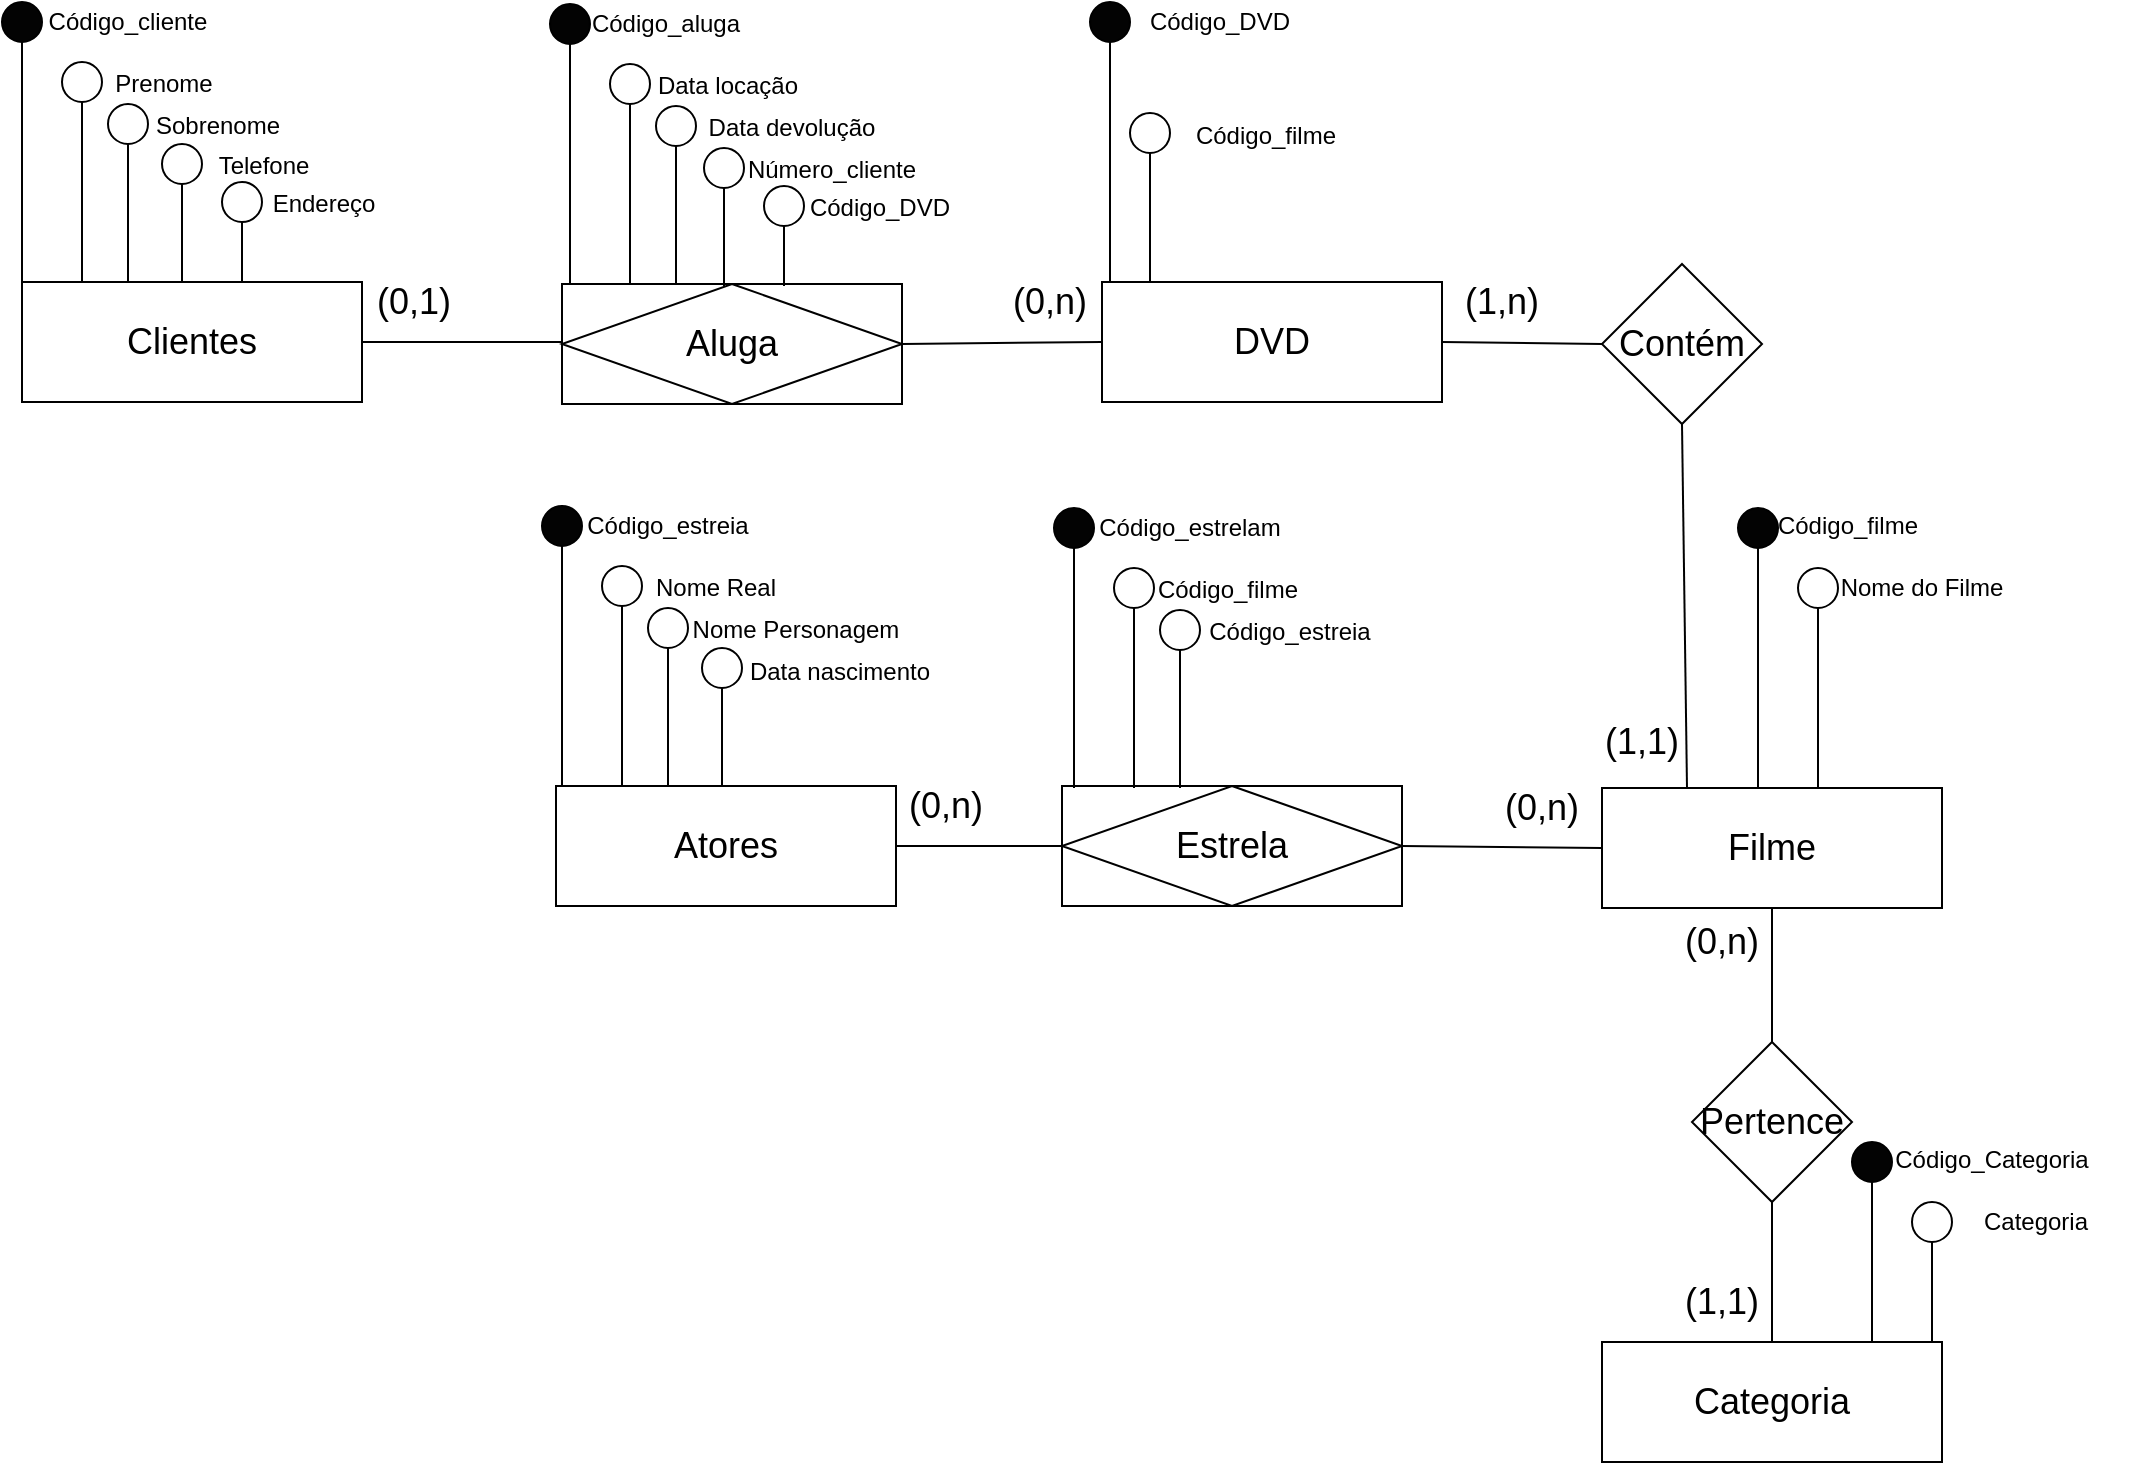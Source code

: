<mxfile version="14.9.3" type="github">
  <diagram id="nPUzKy37fiZRvVxnJjAu" name="Page-1">
    <mxGraphModel dx="1848" dy="1698" grid="1" gridSize="10" guides="1" tooltips="1" connect="1" arrows="1" fold="1" page="1" pageScale="1" pageWidth="827" pageHeight="1169" math="0" shadow="0">
      <root>
        <mxCell id="0" />
        <mxCell id="1" parent="0" />
        <mxCell id="UCgNyJoYKYaM5vk7wW32-1" value="&lt;font style=&quot;font-size: 18px&quot;&gt;DVD&lt;/font&gt;" style="rounded=0;whiteSpace=wrap;html=1;" parent="1" vertex="1">
          <mxGeometry x="530" y="-60" width="170" height="60" as="geometry" />
        </mxCell>
        <mxCell id="UCgNyJoYKYaM5vk7wW32-2" value="&lt;font style=&quot;font-size: 18px&quot;&gt;Filme&lt;/font&gt;" style="rounded=0;whiteSpace=wrap;html=1;" parent="1" vertex="1">
          <mxGeometry x="780" y="193" width="170" height="60" as="geometry" />
        </mxCell>
        <mxCell id="UCgNyJoYKYaM5vk7wW32-4" value="&lt;font style=&quot;font-size: 18px&quot;&gt;Clientes&lt;/font&gt;" style="rounded=0;whiteSpace=wrap;html=1;" parent="1" vertex="1">
          <mxGeometry x="-10" y="-60" width="170" height="60" as="geometry" />
        </mxCell>
        <mxCell id="UCgNyJoYKYaM5vk7wW32-5" value="&lt;font style=&quot;font-size: 18px&quot;&gt;Atores&lt;/font&gt;" style="rounded=0;whiteSpace=wrap;html=1;" parent="1" vertex="1">
          <mxGeometry x="257" y="192" width="170" height="60" as="geometry" />
        </mxCell>
        <mxCell id="UCgNyJoYKYaM5vk7wW32-7" value="" style="ellipse;whiteSpace=wrap;html=1;aspect=fixed;noLabel=1;fontColor=none;fillColor=#030303;" parent="1" vertex="1">
          <mxGeometry x="-20" y="-200" width="20" height="20" as="geometry" />
        </mxCell>
        <mxCell id="UCgNyJoYKYaM5vk7wW32-8" value="" style="endArrow=none;html=1;exitX=0;exitY=0;exitDx=0;exitDy=0;entryX=0.5;entryY=1;entryDx=0;entryDy=0;" parent="1" source="UCgNyJoYKYaM5vk7wW32-4" target="UCgNyJoYKYaM5vk7wW32-7" edge="1">
          <mxGeometry width="50" height="50" relative="1" as="geometry">
            <mxPoint x="-3" y="-130" as="sourcePoint" />
            <mxPoint x="47" y="-140" as="targetPoint" />
          </mxGeometry>
        </mxCell>
        <mxCell id="UCgNyJoYKYaM5vk7wW32-20" value="Código_cliente" style="text;html=1;strokeColor=none;fillColor=none;align=center;verticalAlign=middle;whiteSpace=wrap;rounded=0;fontSize=12;" parent="1" vertex="1">
          <mxGeometry x="-12" y="-200" width="110" height="20" as="geometry" />
        </mxCell>
        <mxCell id="pUyLqFx0xx1A7PWOmCWZ-5" value="" style="ellipse;whiteSpace=wrap;html=1;aspect=fixed;noLabel=1;fontColor=none;fillColor=#FFFFFF;" parent="1" vertex="1">
          <mxGeometry x="10" y="-170" width="20" height="20" as="geometry" />
        </mxCell>
        <mxCell id="pUyLqFx0xx1A7PWOmCWZ-6" value="" style="endArrow=none;html=1;entryX=0.5;entryY=1;entryDx=0;entryDy=0;" parent="1" target="pUyLqFx0xx1A7PWOmCWZ-5" edge="1">
          <mxGeometry width="50" height="50" relative="1" as="geometry">
            <mxPoint x="20" y="-60" as="sourcePoint" />
            <mxPoint x="77" y="-110" as="targetPoint" />
          </mxGeometry>
        </mxCell>
        <mxCell id="pUyLqFx0xx1A7PWOmCWZ-8" value="Prenome" style="text;html=1;strokeColor=none;fillColor=none;align=center;verticalAlign=middle;whiteSpace=wrap;rounded=0;fontSize=12;" parent="1" vertex="1">
          <mxGeometry x="6" y="-169" width="110" height="20" as="geometry" />
        </mxCell>
        <mxCell id="pUyLqFx0xx1A7PWOmCWZ-11" value="" style="ellipse;whiteSpace=wrap;html=1;aspect=fixed;noLabel=1;fontColor=none;fillColor=#FFFFFF;" parent="1" vertex="1">
          <mxGeometry x="33" y="-149" width="20" height="20" as="geometry" />
        </mxCell>
        <mxCell id="pUyLqFx0xx1A7PWOmCWZ-12" value="" style="endArrow=none;html=1;entryX=0.5;entryY=1;entryDx=0;entryDy=0;" parent="1" target="pUyLqFx0xx1A7PWOmCWZ-11" edge="1">
          <mxGeometry width="50" height="50" relative="1" as="geometry">
            <mxPoint x="43" y="-60" as="sourcePoint" />
            <mxPoint x="100" y="-89" as="targetPoint" />
          </mxGeometry>
        </mxCell>
        <mxCell id="pUyLqFx0xx1A7PWOmCWZ-13" value="Sobrenome" style="text;html=1;strokeColor=none;fillColor=none;align=center;verticalAlign=middle;whiteSpace=wrap;rounded=0;fontSize=12;" parent="1" vertex="1">
          <mxGeometry x="33" y="-148" width="110" height="20" as="geometry" />
        </mxCell>
        <mxCell id="pUyLqFx0xx1A7PWOmCWZ-14" value="" style="ellipse;whiteSpace=wrap;html=1;aspect=fixed;noLabel=1;fontColor=none;fillColor=#FFFFFF;" parent="1" vertex="1">
          <mxGeometry x="60" y="-129" width="20" height="20" as="geometry" />
        </mxCell>
        <mxCell id="pUyLqFx0xx1A7PWOmCWZ-15" value="" style="endArrow=none;html=1;entryX=0.5;entryY=1;entryDx=0;entryDy=0;" parent="1" target="pUyLqFx0xx1A7PWOmCWZ-14" edge="1">
          <mxGeometry width="50" height="50" relative="1" as="geometry">
            <mxPoint x="70" y="-60" as="sourcePoint" />
            <mxPoint x="127" y="-69" as="targetPoint" />
          </mxGeometry>
        </mxCell>
        <mxCell id="pUyLqFx0xx1A7PWOmCWZ-16" value="Telefone" style="text;html=1;strokeColor=none;fillColor=none;align=center;verticalAlign=middle;whiteSpace=wrap;rounded=0;fontSize=12;" parent="1" vertex="1">
          <mxGeometry x="56" y="-128" width="110" height="20" as="geometry" />
        </mxCell>
        <mxCell id="pUyLqFx0xx1A7PWOmCWZ-17" value="" style="ellipse;whiteSpace=wrap;html=1;aspect=fixed;noLabel=1;fontColor=none;fillColor=#FFFFFF;" parent="1" vertex="1">
          <mxGeometry x="90" y="-110" width="20" height="20" as="geometry" />
        </mxCell>
        <mxCell id="pUyLqFx0xx1A7PWOmCWZ-18" value="" style="endArrow=none;html=1;entryX=0.5;entryY=1;entryDx=0;entryDy=0;" parent="1" target="pUyLqFx0xx1A7PWOmCWZ-17" edge="1">
          <mxGeometry width="50" height="50" relative="1" as="geometry">
            <mxPoint x="100" y="-60" as="sourcePoint" />
            <mxPoint x="157" y="-50" as="targetPoint" />
          </mxGeometry>
        </mxCell>
        <mxCell id="pUyLqFx0xx1A7PWOmCWZ-19" value="Endereço" style="text;html=1;strokeColor=none;fillColor=none;align=center;verticalAlign=middle;whiteSpace=wrap;rounded=0;fontSize=12;" parent="1" vertex="1">
          <mxGeometry x="86" y="-109" width="110" height="20" as="geometry" />
        </mxCell>
        <mxCell id="pUyLqFx0xx1A7PWOmCWZ-20" value="" style="endArrow=none;html=1;strokeColor=#FFFFFF;exitX=1;exitY=0.5;exitDx=0;exitDy=0;" parent="1" source="UCgNyJoYKYaM5vk7wW32-4" edge="1">
          <mxGeometry width="50" height="50" relative="1" as="geometry">
            <mxPoint x="360" y="70" as="sourcePoint" />
            <mxPoint x="260" y="-30" as="targetPoint" />
          </mxGeometry>
        </mxCell>
        <mxCell id="pUyLqFx0xx1A7PWOmCWZ-23" value="" style="endArrow=none;html=1;strokeColor=#FFFFFF;exitX=1;exitY=0.5;exitDx=0;exitDy=0;entryX=0;entryY=0.5;entryDx=0;entryDy=0;" parent="1" source="UCgNyJoYKYaM5vk7wW32-4" edge="1">
          <mxGeometry width="50" height="50" relative="1" as="geometry">
            <mxPoint x="360" y="60" as="sourcePoint" />
            <mxPoint x="260" y="-30" as="targetPoint" />
          </mxGeometry>
        </mxCell>
        <mxCell id="pUyLqFx0xx1A7PWOmCWZ-25" value="" style="endArrow=none;html=1;strokeColor=#FFFFFF;labelBackgroundColor=none;entryX=0;entryY=0.5;entryDx=0;entryDy=0;" parent="1" edge="1">
          <mxGeometry width="50" height="50" relative="1" as="geometry">
            <mxPoint x="160" y="-30" as="sourcePoint" />
            <mxPoint x="260" y="-30" as="targetPoint" />
          </mxGeometry>
        </mxCell>
        <mxCell id="pUyLqFx0xx1A7PWOmCWZ-27" value="" style="endArrow=none;html=1;exitX=0;exitY=0.5;exitDx=0;exitDy=0;entryX=1;entryY=0.5;entryDx=0;entryDy=0;" parent="1" target="UCgNyJoYKYaM5vk7wW32-4" edge="1">
          <mxGeometry width="50" height="50" relative="1" as="geometry">
            <mxPoint x="260" y="-30" as="sourcePoint" />
            <mxPoint x="180" y="-30" as="targetPoint" />
          </mxGeometry>
        </mxCell>
        <mxCell id="pUyLqFx0xx1A7PWOmCWZ-29" value="" style="ellipse;whiteSpace=wrap;html=1;aspect=fixed;noLabel=1;fontColor=none;fillColor=#030303;" parent="1" vertex="1">
          <mxGeometry x="254" y="-199" width="20" height="20" as="geometry" />
        </mxCell>
        <mxCell id="pUyLqFx0xx1A7PWOmCWZ-30" value="" style="endArrow=none;html=1;exitX=0;exitY=0;exitDx=0;exitDy=0;entryX=0.5;entryY=1;entryDx=0;entryDy=0;" parent="1" target="pUyLqFx0xx1A7PWOmCWZ-29" edge="1">
          <mxGeometry width="50" height="50" relative="1" as="geometry">
            <mxPoint x="264" y="-59" as="sourcePoint" />
            <mxPoint x="321" y="-139" as="targetPoint" />
          </mxGeometry>
        </mxCell>
        <mxCell id="pUyLqFx0xx1A7PWOmCWZ-31" value="Código_aluga" style="text;html=1;strokeColor=none;fillColor=none;align=center;verticalAlign=middle;whiteSpace=wrap;rounded=0;fontSize=12;" parent="1" vertex="1">
          <mxGeometry x="257" y="-199" width="110" height="20" as="geometry" />
        </mxCell>
        <mxCell id="pUyLqFx0xx1A7PWOmCWZ-32" value="" style="ellipse;whiteSpace=wrap;html=1;aspect=fixed;noLabel=1;fontColor=none;fillColor=#FFFFFF;" parent="1" vertex="1">
          <mxGeometry x="284" y="-169" width="20" height="20" as="geometry" />
        </mxCell>
        <mxCell id="pUyLqFx0xx1A7PWOmCWZ-33" value="" style="endArrow=none;html=1;entryX=0.5;entryY=1;entryDx=0;entryDy=0;" parent="1" target="pUyLqFx0xx1A7PWOmCWZ-32" edge="1">
          <mxGeometry width="50" height="50" relative="1" as="geometry">
            <mxPoint x="294" y="-59" as="sourcePoint" />
            <mxPoint x="351" y="-109" as="targetPoint" />
          </mxGeometry>
        </mxCell>
        <mxCell id="pUyLqFx0xx1A7PWOmCWZ-34" value="Data locação" style="text;html=1;strokeColor=none;fillColor=none;align=center;verticalAlign=middle;whiteSpace=wrap;rounded=0;fontSize=12;" parent="1" vertex="1">
          <mxGeometry x="288" y="-168" width="110" height="20" as="geometry" />
        </mxCell>
        <mxCell id="pUyLqFx0xx1A7PWOmCWZ-35" value="" style="ellipse;whiteSpace=wrap;html=1;aspect=fixed;noLabel=1;fontColor=none;fillColor=#FFFFFF;" parent="1" vertex="1">
          <mxGeometry x="307" y="-148" width="20" height="20" as="geometry" />
        </mxCell>
        <mxCell id="pUyLqFx0xx1A7PWOmCWZ-36" value="" style="endArrow=none;html=1;entryX=0.5;entryY=1;entryDx=0;entryDy=0;" parent="1" target="pUyLqFx0xx1A7PWOmCWZ-35" edge="1">
          <mxGeometry width="50" height="50" relative="1" as="geometry">
            <mxPoint x="317" y="-59" as="sourcePoint" />
            <mxPoint x="374" y="-88" as="targetPoint" />
          </mxGeometry>
        </mxCell>
        <mxCell id="pUyLqFx0xx1A7PWOmCWZ-37" value="Data devolução" style="text;html=1;strokeColor=none;fillColor=none;align=center;verticalAlign=middle;whiteSpace=wrap;rounded=0;fontSize=12;" parent="1" vertex="1">
          <mxGeometry x="320" y="-147" width="110" height="20" as="geometry" />
        </mxCell>
        <mxCell id="pUyLqFx0xx1A7PWOmCWZ-47" value="" style="endArrow=none;html=1;entryX=0;entryY=0.5;entryDx=0;entryDy=0;exitX=1;exitY=0.5;exitDx=0;exitDy=0;" parent="1" source="9LCyMrkoS-9tXZTEdGZc-6" target="UCgNyJoYKYaM5vk7wW32-1" edge="1">
          <mxGeometry width="50" height="50" relative="1" as="geometry">
            <mxPoint x="470" y="-30" as="sourcePoint" />
            <mxPoint x="255" y="240" as="targetPoint" />
          </mxGeometry>
        </mxCell>
        <mxCell id="pUyLqFx0xx1A7PWOmCWZ-48" value="" style="ellipse;whiteSpace=wrap;html=1;aspect=fixed;noLabel=1;fontColor=none;fillColor=#030303;" parent="1" vertex="1">
          <mxGeometry x="524" y="-200" width="20" height="20" as="geometry" />
        </mxCell>
        <mxCell id="pUyLqFx0xx1A7PWOmCWZ-49" value="" style="endArrow=none;html=1;exitX=0;exitY=0;exitDx=0;exitDy=0;entryX=0.5;entryY=1;entryDx=0;entryDy=0;" parent="1" target="pUyLqFx0xx1A7PWOmCWZ-48" edge="1">
          <mxGeometry width="50" height="50" relative="1" as="geometry">
            <mxPoint x="534" y="-60" as="sourcePoint" />
            <mxPoint x="591" y="-140" as="targetPoint" />
          </mxGeometry>
        </mxCell>
        <mxCell id="pUyLqFx0xx1A7PWOmCWZ-50" value="Código_DVD" style="text;html=1;strokeColor=none;fillColor=none;align=center;verticalAlign=middle;whiteSpace=wrap;rounded=0;fontSize=12;" parent="1" vertex="1">
          <mxGeometry x="534" y="-200" width="110" height="20" as="geometry" />
        </mxCell>
        <mxCell id="pUyLqFx0xx1A7PWOmCWZ-57" value="&lt;span style=&quot;font-size: 18px&quot;&gt;Contém&lt;/span&gt;" style="rhombus;whiteSpace=wrap;html=1;fillColor=#FFFFFF;gradientColor=none;" parent="1" vertex="1">
          <mxGeometry x="780" y="-69" width="80" height="80" as="geometry" />
        </mxCell>
        <mxCell id="pUyLqFx0xx1A7PWOmCWZ-58" value="" style="endArrow=none;html=1;exitX=1;exitY=0.5;exitDx=0;exitDy=0;entryX=0;entryY=0.5;entryDx=0;entryDy=0;" parent="1" source="UCgNyJoYKYaM5vk7wW32-1" target="pUyLqFx0xx1A7PWOmCWZ-57" edge="1">
          <mxGeometry width="50" height="50" relative="1" as="geometry">
            <mxPoint x="631" y="130" as="sourcePoint" />
            <mxPoint x="533" y="130" as="targetPoint" />
          </mxGeometry>
        </mxCell>
        <mxCell id="pUyLqFx0xx1A7PWOmCWZ-59" value="" style="endArrow=none;html=1;exitX=0.5;exitY=1;exitDx=0;exitDy=0;entryX=0.25;entryY=0;entryDx=0;entryDy=0;" parent="1" source="pUyLqFx0xx1A7PWOmCWZ-57" target="UCgNyJoYKYaM5vk7wW32-2" edge="1">
          <mxGeometry width="50" height="50" relative="1" as="geometry">
            <mxPoint x="911" y="-190" as="sourcePoint" />
            <mxPoint x="910" y="-150" as="targetPoint" />
          </mxGeometry>
        </mxCell>
        <mxCell id="pUyLqFx0xx1A7PWOmCWZ-60" value="" style="ellipse;whiteSpace=wrap;html=1;aspect=fixed;noLabel=1;fontColor=none;fillColor=#030303;" parent="1" vertex="1">
          <mxGeometry x="848" y="53" width="20" height="20" as="geometry" />
        </mxCell>
        <mxCell id="pUyLqFx0xx1A7PWOmCWZ-61" value="" style="endArrow=none;html=1;exitX=0;exitY=0;exitDx=0;exitDy=0;entryX=0.5;entryY=1;entryDx=0;entryDy=0;" parent="1" target="pUyLqFx0xx1A7PWOmCWZ-60" edge="1">
          <mxGeometry width="50" height="50" relative="1" as="geometry">
            <mxPoint x="858" y="193" as="sourcePoint" />
            <mxPoint x="915" y="113" as="targetPoint" />
          </mxGeometry>
        </mxCell>
        <mxCell id="pUyLqFx0xx1A7PWOmCWZ-62" value="Código_filme" style="text;html=1;strokeColor=none;fillColor=none;align=center;verticalAlign=middle;whiteSpace=wrap;rounded=0;fontSize=12;" parent="1" vertex="1">
          <mxGeometry x="848" y="52" width="110" height="20" as="geometry" />
        </mxCell>
        <mxCell id="pUyLqFx0xx1A7PWOmCWZ-63" value="" style="ellipse;whiteSpace=wrap;html=1;aspect=fixed;noLabel=1;fontColor=none;fillColor=#FFFFFF;" parent="1" vertex="1">
          <mxGeometry x="878" y="83" width="20" height="20" as="geometry" />
        </mxCell>
        <mxCell id="pUyLqFx0xx1A7PWOmCWZ-64" value="" style="endArrow=none;html=1;entryX=0.5;entryY=1;entryDx=0;entryDy=0;" parent="1" target="pUyLqFx0xx1A7PWOmCWZ-63" edge="1">
          <mxGeometry width="50" height="50" relative="1" as="geometry">
            <mxPoint x="888" y="193" as="sourcePoint" />
            <mxPoint x="945" y="143" as="targetPoint" />
          </mxGeometry>
        </mxCell>
        <mxCell id="pUyLqFx0xx1A7PWOmCWZ-70" value="" style="endArrow=none;html=1;exitX=1;exitY=0.5;exitDx=0;exitDy=0;entryX=0;entryY=0.5;entryDx=0;entryDy=0;" parent="1" source="UCgNyJoYKYaM5vk7wW32-5" edge="1">
          <mxGeometry width="50" height="50" relative="1" as="geometry">
            <mxPoint x="475" y="232" as="sourcePoint" />
            <mxPoint x="535" y="222.0" as="targetPoint" />
          </mxGeometry>
        </mxCell>
        <mxCell id="pUyLqFx0xx1A7PWOmCWZ-72" value="" style="ellipse;whiteSpace=wrap;html=1;aspect=fixed;noLabel=1;fontColor=none;fillColor=#030303;" parent="1" vertex="1">
          <mxGeometry x="250" y="52" width="20" height="20" as="geometry" />
        </mxCell>
        <mxCell id="pUyLqFx0xx1A7PWOmCWZ-73" value="" style="endArrow=none;html=1;exitX=0;exitY=0;exitDx=0;exitDy=0;entryX=0.5;entryY=1;entryDx=0;entryDy=0;" parent="1" target="pUyLqFx0xx1A7PWOmCWZ-72" edge="1">
          <mxGeometry width="50" height="50" relative="1" as="geometry">
            <mxPoint x="260" y="192" as="sourcePoint" />
            <mxPoint x="317" y="112" as="targetPoint" />
          </mxGeometry>
        </mxCell>
        <mxCell id="pUyLqFx0xx1A7PWOmCWZ-74" value="Código_estreia" style="text;html=1;strokeColor=none;fillColor=none;align=center;verticalAlign=middle;whiteSpace=wrap;rounded=0;fontSize=12;" parent="1" vertex="1">
          <mxGeometry x="258" y="52" width="110" height="20" as="geometry" />
        </mxCell>
        <mxCell id="pUyLqFx0xx1A7PWOmCWZ-75" value="" style="ellipse;whiteSpace=wrap;html=1;aspect=fixed;noLabel=1;fontColor=none;fillColor=#FFFFFF;" parent="1" vertex="1">
          <mxGeometry x="280" y="82" width="20" height="20" as="geometry" />
        </mxCell>
        <mxCell id="pUyLqFx0xx1A7PWOmCWZ-76" value="" style="endArrow=none;html=1;entryX=0.5;entryY=1;entryDx=0;entryDy=0;" parent="1" target="pUyLqFx0xx1A7PWOmCWZ-75" edge="1">
          <mxGeometry width="50" height="50" relative="1" as="geometry">
            <mxPoint x="290" y="192" as="sourcePoint" />
            <mxPoint x="347" y="142" as="targetPoint" />
          </mxGeometry>
        </mxCell>
        <mxCell id="pUyLqFx0xx1A7PWOmCWZ-77" value="Nome Real" style="text;html=1;strokeColor=none;fillColor=none;align=center;verticalAlign=middle;whiteSpace=wrap;rounded=0;fontSize=12;" parent="1" vertex="1">
          <mxGeometry x="282" y="83" width="110" height="20" as="geometry" />
        </mxCell>
        <mxCell id="pUyLqFx0xx1A7PWOmCWZ-78" value="" style="ellipse;whiteSpace=wrap;html=1;aspect=fixed;noLabel=1;fontColor=none;fillColor=#FFFFFF;" parent="1" vertex="1">
          <mxGeometry x="303" y="103" width="20" height="20" as="geometry" />
        </mxCell>
        <mxCell id="pUyLqFx0xx1A7PWOmCWZ-79" value="" style="endArrow=none;html=1;entryX=0.5;entryY=1;entryDx=0;entryDy=0;" parent="1" target="pUyLqFx0xx1A7PWOmCWZ-78" edge="1">
          <mxGeometry width="50" height="50" relative="1" as="geometry">
            <mxPoint x="313.0" y="192" as="sourcePoint" />
            <mxPoint x="370" y="163" as="targetPoint" />
          </mxGeometry>
        </mxCell>
        <mxCell id="pUyLqFx0xx1A7PWOmCWZ-80" value="Nome Personagem" style="text;html=1;strokeColor=none;fillColor=none;align=center;verticalAlign=middle;whiteSpace=wrap;rounded=0;fontSize=12;" parent="1" vertex="1">
          <mxGeometry x="322" y="104" width="110" height="20" as="geometry" />
        </mxCell>
        <mxCell id="pUyLqFx0xx1A7PWOmCWZ-81" value="" style="ellipse;whiteSpace=wrap;html=1;aspect=fixed;noLabel=1;fontColor=none;fillColor=#FFFFFF;" parent="1" vertex="1">
          <mxGeometry x="330" y="123" width="20" height="20" as="geometry" />
        </mxCell>
        <mxCell id="pUyLqFx0xx1A7PWOmCWZ-82" value="" style="endArrow=none;html=1;entryX=0.5;entryY=1;entryDx=0;entryDy=0;" parent="1" target="pUyLqFx0xx1A7PWOmCWZ-81" edge="1">
          <mxGeometry width="50" height="50" relative="1" as="geometry">
            <mxPoint x="340" y="192" as="sourcePoint" />
            <mxPoint x="397" y="183" as="targetPoint" />
          </mxGeometry>
        </mxCell>
        <mxCell id="pUyLqFx0xx1A7PWOmCWZ-83" value="Data nascimento" style="text;html=1;strokeColor=none;fillColor=none;align=center;verticalAlign=middle;whiteSpace=wrap;rounded=0;fontSize=12;" parent="1" vertex="1">
          <mxGeometry x="344" y="125" width="110" height="20" as="geometry" />
        </mxCell>
        <mxCell id="pUyLqFx0xx1A7PWOmCWZ-88" value="(0,1)" style="text;html=1;strokeColor=none;fillColor=none;align=center;verticalAlign=middle;whiteSpace=wrap;rounded=0;fontSize=18;" parent="1" vertex="1">
          <mxGeometry x="166" y="-60" width="40" height="20" as="geometry" />
        </mxCell>
        <mxCell id="pUyLqFx0xx1A7PWOmCWZ-91" value="(0,n)" style="text;html=1;strokeColor=none;fillColor=none;align=center;verticalAlign=middle;whiteSpace=wrap;rounded=0;fontSize=18;" parent="1" vertex="1">
          <mxGeometry x="484" y="-60" width="40" height="20" as="geometry" />
        </mxCell>
        <mxCell id="pUyLqFx0xx1A7PWOmCWZ-93" value="(0,n)" style="text;html=1;strokeColor=none;fillColor=none;align=center;verticalAlign=middle;whiteSpace=wrap;rounded=0;fontSize=18;" parent="1" vertex="1">
          <mxGeometry x="432" y="192" width="40" height="20" as="geometry" />
        </mxCell>
        <mxCell id="pUyLqFx0xx1A7PWOmCWZ-94" value="(1,1)" style="text;html=1;strokeColor=none;fillColor=none;align=center;verticalAlign=middle;whiteSpace=wrap;rounded=0;fontSize=18;" parent="1" vertex="1">
          <mxGeometry x="780" y="160" width="40" height="20" as="geometry" />
        </mxCell>
        <mxCell id="9LCyMrkoS-9tXZTEdGZc-3" value="" style="rounded=0;whiteSpace=wrap;html=1;" vertex="1" parent="1">
          <mxGeometry x="260" y="-59" width="170" height="60" as="geometry" />
        </mxCell>
        <mxCell id="9LCyMrkoS-9tXZTEdGZc-6" value="&lt;span style=&quot;font-size: 18px&quot;&gt;Aluga&lt;/span&gt;" style="rhombus;whiteSpace=wrap;html=1;fillColor=#FFFFFF;gradientColor=none;" vertex="1" parent="1">
          <mxGeometry x="260" y="-59" width="170" height="60" as="geometry" />
        </mxCell>
        <mxCell id="9LCyMrkoS-9tXZTEdGZc-7" value="" style="ellipse;whiteSpace=wrap;html=1;aspect=fixed;noLabel=1;fontColor=none;fillColor=#FFFFFF;" vertex="1" parent="1">
          <mxGeometry x="331" y="-127" width="20" height="20" as="geometry" />
        </mxCell>
        <mxCell id="9LCyMrkoS-9tXZTEdGZc-8" value="" style="endArrow=none;html=1;entryX=0.5;entryY=1;entryDx=0;entryDy=0;" edge="1" parent="1" target="9LCyMrkoS-9tXZTEdGZc-7">
          <mxGeometry width="50" height="50" relative="1" as="geometry">
            <mxPoint x="341" y="-58" as="sourcePoint" />
            <mxPoint x="398" y="-67" as="targetPoint" />
          </mxGeometry>
        </mxCell>
        <mxCell id="9LCyMrkoS-9tXZTEdGZc-9" value="Número_cliente" style="text;html=1;strokeColor=none;fillColor=none;align=center;verticalAlign=middle;whiteSpace=wrap;rounded=0;fontSize=12;" vertex="1" parent="1">
          <mxGeometry x="340" y="-126" width="110" height="20" as="geometry" />
        </mxCell>
        <mxCell id="9LCyMrkoS-9tXZTEdGZc-10" value="" style="ellipse;whiteSpace=wrap;html=1;aspect=fixed;noLabel=1;fontColor=none;fillColor=#FFFFFF;" vertex="1" parent="1">
          <mxGeometry x="361" y="-108" width="20" height="20" as="geometry" />
        </mxCell>
        <mxCell id="9LCyMrkoS-9tXZTEdGZc-11" value="" style="endArrow=none;html=1;entryX=0.5;entryY=1;entryDx=0;entryDy=0;" edge="1" parent="1" target="9LCyMrkoS-9tXZTEdGZc-10">
          <mxGeometry width="50" height="50" relative="1" as="geometry">
            <mxPoint x="371" y="-58" as="sourcePoint" />
            <mxPoint x="428" y="-48" as="targetPoint" />
          </mxGeometry>
        </mxCell>
        <mxCell id="9LCyMrkoS-9tXZTEdGZc-12" value="Código_DVD" style="text;html=1;strokeColor=none;fillColor=none;align=center;verticalAlign=middle;whiteSpace=wrap;rounded=0;fontSize=12;" vertex="1" parent="1">
          <mxGeometry x="364" y="-107" width="110" height="20" as="geometry" />
        </mxCell>
        <mxCell id="9LCyMrkoS-9tXZTEdGZc-14" value="" style="ellipse;whiteSpace=wrap;html=1;aspect=fixed;noLabel=1;fontColor=none;fillColor=#FFFFFF;" vertex="1" parent="1">
          <mxGeometry x="544" y="-144.5" width="20" height="20" as="geometry" />
        </mxCell>
        <mxCell id="9LCyMrkoS-9tXZTEdGZc-15" value="" style="endArrow=none;html=1;entryX=0.5;entryY=1;entryDx=0;entryDy=0;" edge="1" parent="1" target="9LCyMrkoS-9tXZTEdGZc-14">
          <mxGeometry width="50" height="50" relative="1" as="geometry">
            <mxPoint x="554" y="-60" as="sourcePoint" />
            <mxPoint x="611" y="-84.5" as="targetPoint" />
          </mxGeometry>
        </mxCell>
        <mxCell id="9LCyMrkoS-9tXZTEdGZc-16" value="Código_filme" style="text;html=1;strokeColor=none;fillColor=none;align=center;verticalAlign=middle;whiteSpace=wrap;rounded=0;fontSize=12;" vertex="1" parent="1">
          <mxGeometry x="557" y="-143.5" width="110" height="20" as="geometry" />
        </mxCell>
        <mxCell id="9LCyMrkoS-9tXZTEdGZc-17" value="(1,n)" style="text;html=1;strokeColor=none;fillColor=none;align=center;verticalAlign=middle;whiteSpace=wrap;rounded=0;fontSize=18;" vertex="1" parent="1">
          <mxGeometry x="710" y="-60" width="40" height="20" as="geometry" />
        </mxCell>
        <mxCell id="9LCyMrkoS-9tXZTEdGZc-18" value="Nome do Filme" style="text;html=1;strokeColor=none;fillColor=none;align=center;verticalAlign=middle;whiteSpace=wrap;rounded=0;fontSize=12;" vertex="1" parent="1">
          <mxGeometry x="885" y="83" width="110" height="20" as="geometry" />
        </mxCell>
        <mxCell id="9LCyMrkoS-9tXZTEdGZc-19" value="&lt;span style=&quot;font-size: 18px&quot;&gt;Pertence&lt;/span&gt;" style="rhombus;whiteSpace=wrap;html=1;fillColor=#FFFFFF;gradientColor=none;" vertex="1" parent="1">
          <mxGeometry x="825" y="320" width="80" height="80" as="geometry" />
        </mxCell>
        <mxCell id="9LCyMrkoS-9tXZTEdGZc-21" value="" style="endArrow=none;html=1;exitX=0.5;exitY=1;exitDx=0;exitDy=0;entryX=0.5;entryY=0;entryDx=0;entryDy=0;" edge="1" parent="1" source="UCgNyJoYKYaM5vk7wW32-2" target="9LCyMrkoS-9tXZTEdGZc-19">
          <mxGeometry width="50" height="50" relative="1" as="geometry">
            <mxPoint x="830" y="21" as="sourcePoint" />
            <mxPoint x="832.5" y="203.0" as="targetPoint" />
          </mxGeometry>
        </mxCell>
        <mxCell id="9LCyMrkoS-9tXZTEdGZc-22" value="&lt;font style=&quot;font-size: 18px&quot;&gt;Categoria&lt;/font&gt;" style="rounded=0;whiteSpace=wrap;html=1;" vertex="1" parent="1">
          <mxGeometry x="780" y="470" width="170" height="60" as="geometry" />
        </mxCell>
        <mxCell id="9LCyMrkoS-9tXZTEdGZc-24" value="" style="endArrow=none;html=1;exitX=0.5;exitY=1;exitDx=0;exitDy=0;entryX=0.5;entryY=0;entryDx=0;entryDy=0;" edge="1" parent="1" source="9LCyMrkoS-9tXZTEdGZc-19" target="9LCyMrkoS-9tXZTEdGZc-22">
          <mxGeometry width="50" height="50" relative="1" as="geometry">
            <mxPoint x="980.0" y="410" as="sourcePoint" />
            <mxPoint x="980.0" y="477" as="targetPoint" />
          </mxGeometry>
        </mxCell>
        <mxCell id="9LCyMrkoS-9tXZTEdGZc-25" value="(1,1)" style="text;html=1;strokeColor=none;fillColor=none;align=center;verticalAlign=middle;whiteSpace=wrap;rounded=0;fontSize=18;" vertex="1" parent="1">
          <mxGeometry x="820" y="440" width="40" height="20" as="geometry" />
        </mxCell>
        <mxCell id="9LCyMrkoS-9tXZTEdGZc-26" value="(0,n)" style="text;html=1;strokeColor=none;fillColor=none;align=center;verticalAlign=middle;whiteSpace=wrap;rounded=0;fontSize=18;" vertex="1" parent="1">
          <mxGeometry x="820" y="260" width="40" height="20" as="geometry" />
        </mxCell>
        <mxCell id="9LCyMrkoS-9tXZTEdGZc-27" value="" style="ellipse;whiteSpace=wrap;html=1;aspect=fixed;noLabel=1;fontColor=none;fillColor=#030303;" vertex="1" parent="1">
          <mxGeometry x="905" y="370" width="20" height="20" as="geometry" />
        </mxCell>
        <mxCell id="9LCyMrkoS-9tXZTEdGZc-28" value="" style="endArrow=none;html=1;entryX=0.5;entryY=1;entryDx=0;entryDy=0;" edge="1" parent="1" target="9LCyMrkoS-9tXZTEdGZc-27">
          <mxGeometry width="50" height="50" relative="1" as="geometry">
            <mxPoint x="915" y="470" as="sourcePoint" />
            <mxPoint x="972" y="430" as="targetPoint" />
          </mxGeometry>
        </mxCell>
        <mxCell id="9LCyMrkoS-9tXZTEdGZc-29" value="Código_Categoria" style="text;html=1;strokeColor=none;fillColor=none;align=center;verticalAlign=middle;whiteSpace=wrap;rounded=0;fontSize=12;" vertex="1" parent="1">
          <mxGeometry x="920" y="369" width="110" height="20" as="geometry" />
        </mxCell>
        <mxCell id="9LCyMrkoS-9tXZTEdGZc-30" value="" style="ellipse;whiteSpace=wrap;html=1;aspect=fixed;noLabel=1;fontColor=none;fillColor=#FFFFFF;" vertex="1" parent="1">
          <mxGeometry x="935" y="400" width="20" height="20" as="geometry" />
        </mxCell>
        <mxCell id="9LCyMrkoS-9tXZTEdGZc-31" value="" style="endArrow=none;html=1;entryX=0.5;entryY=1;entryDx=0;entryDy=0;" edge="1" parent="1" target="9LCyMrkoS-9tXZTEdGZc-30">
          <mxGeometry width="50" height="50" relative="1" as="geometry">
            <mxPoint x="945" y="470.0" as="sourcePoint" />
            <mxPoint x="1002" y="420" as="targetPoint" />
          </mxGeometry>
        </mxCell>
        <mxCell id="9LCyMrkoS-9tXZTEdGZc-32" value="Categoria" style="text;html=1;strokeColor=none;fillColor=none;align=center;verticalAlign=middle;whiteSpace=wrap;rounded=0;fontSize=12;" vertex="1" parent="1">
          <mxGeometry x="942" y="400" width="110" height="20" as="geometry" />
        </mxCell>
        <mxCell id="9LCyMrkoS-9tXZTEdGZc-36" value="" style="rounded=0;whiteSpace=wrap;html=1;" vertex="1" parent="1">
          <mxGeometry x="510" y="192" width="170" height="60" as="geometry" />
        </mxCell>
        <mxCell id="9LCyMrkoS-9tXZTEdGZc-37" value="&lt;span style=&quot;font-size: 18px&quot;&gt;Estrela&lt;/span&gt;" style="rhombus;whiteSpace=wrap;html=1;fillColor=#FFFFFF;gradientColor=none;" vertex="1" parent="1">
          <mxGeometry x="510" y="192" width="170" height="60" as="geometry" />
        </mxCell>
        <mxCell id="9LCyMrkoS-9tXZTEdGZc-38" value="" style="endArrow=none;html=1;exitX=1;exitY=0.5;exitDx=0;exitDy=0;entryX=0;entryY=0.5;entryDx=0;entryDy=0;" edge="1" parent="1" source="9LCyMrkoS-9tXZTEdGZc-37" target="UCgNyJoYKYaM5vk7wW32-2">
          <mxGeometry width="50" height="50" relative="1" as="geometry">
            <mxPoint x="830" y="21" as="sourcePoint" />
            <mxPoint x="832.5" y="203.0" as="targetPoint" />
          </mxGeometry>
        </mxCell>
        <mxCell id="9LCyMrkoS-9tXZTEdGZc-39" value="(0,n)" style="text;html=1;strokeColor=none;fillColor=none;align=center;verticalAlign=middle;whiteSpace=wrap;rounded=0;fontSize=18;" vertex="1" parent="1">
          <mxGeometry x="730" y="193" width="40" height="20" as="geometry" />
        </mxCell>
        <mxCell id="9LCyMrkoS-9tXZTEdGZc-40" value="" style="ellipse;whiteSpace=wrap;html=1;aspect=fixed;noLabel=1;fontColor=none;fillColor=#030303;" vertex="1" parent="1">
          <mxGeometry x="506" y="53" width="20" height="20" as="geometry" />
        </mxCell>
        <mxCell id="9LCyMrkoS-9tXZTEdGZc-41" value="" style="endArrow=none;html=1;exitX=0;exitY=0;exitDx=0;exitDy=0;entryX=0.5;entryY=1;entryDx=0;entryDy=0;" edge="1" parent="1" target="9LCyMrkoS-9tXZTEdGZc-40">
          <mxGeometry width="50" height="50" relative="1" as="geometry">
            <mxPoint x="516" y="193" as="sourcePoint" />
            <mxPoint x="573" y="113" as="targetPoint" />
          </mxGeometry>
        </mxCell>
        <mxCell id="9LCyMrkoS-9tXZTEdGZc-42" value="Código_estrelam" style="text;html=1;strokeColor=none;fillColor=none;align=center;verticalAlign=middle;whiteSpace=wrap;rounded=0;fontSize=12;" vertex="1" parent="1">
          <mxGeometry x="519" y="53" width="110" height="20" as="geometry" />
        </mxCell>
        <mxCell id="9LCyMrkoS-9tXZTEdGZc-43" value="" style="ellipse;whiteSpace=wrap;html=1;aspect=fixed;noLabel=1;fontColor=none;fillColor=#FFFFFF;" vertex="1" parent="1">
          <mxGeometry x="536" y="83" width="20" height="20" as="geometry" />
        </mxCell>
        <mxCell id="9LCyMrkoS-9tXZTEdGZc-44" value="" style="endArrow=none;html=1;entryX=0.5;entryY=1;entryDx=0;entryDy=0;" edge="1" parent="1" target="9LCyMrkoS-9tXZTEdGZc-43">
          <mxGeometry width="50" height="50" relative="1" as="geometry">
            <mxPoint x="546" y="193" as="sourcePoint" />
            <mxPoint x="603" y="143" as="targetPoint" />
          </mxGeometry>
        </mxCell>
        <mxCell id="9LCyMrkoS-9tXZTEdGZc-45" value="Código_filme" style="text;html=1;strokeColor=none;fillColor=none;align=center;verticalAlign=middle;whiteSpace=wrap;rounded=0;fontSize=12;" vertex="1" parent="1">
          <mxGeometry x="538" y="84" width="110" height="20" as="geometry" />
        </mxCell>
        <mxCell id="9LCyMrkoS-9tXZTEdGZc-46" value="" style="ellipse;whiteSpace=wrap;html=1;aspect=fixed;noLabel=1;fontColor=none;fillColor=#FFFFFF;" vertex="1" parent="1">
          <mxGeometry x="559" y="104" width="20" height="20" as="geometry" />
        </mxCell>
        <mxCell id="9LCyMrkoS-9tXZTEdGZc-47" value="" style="endArrow=none;html=1;entryX=0.5;entryY=1;entryDx=0;entryDy=0;" edge="1" parent="1" target="9LCyMrkoS-9tXZTEdGZc-46">
          <mxGeometry width="50" height="50" relative="1" as="geometry">
            <mxPoint x="569" y="193" as="sourcePoint" />
            <mxPoint x="626" y="164" as="targetPoint" />
          </mxGeometry>
        </mxCell>
        <mxCell id="9LCyMrkoS-9tXZTEdGZc-48" value="Código_estreia" style="text;html=1;strokeColor=none;fillColor=none;align=center;verticalAlign=middle;whiteSpace=wrap;rounded=0;fontSize=12;" vertex="1" parent="1">
          <mxGeometry x="569" y="105" width="110" height="20" as="geometry" />
        </mxCell>
      </root>
    </mxGraphModel>
  </diagram>
</mxfile>
